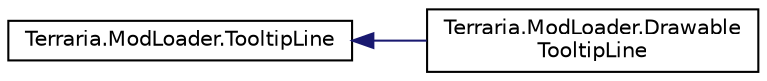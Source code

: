 digraph "Graphical Class Hierarchy"
{
 // LATEX_PDF_SIZE
  edge [fontname="Helvetica",fontsize="10",labelfontname="Helvetica",labelfontsize="10"];
  node [fontname="Helvetica",fontsize="10",shape=record];
  rankdir="LR";
  Node0 [label="Terraria.ModLoader.TooltipLine",height=0.2,width=0.4,color="black", fillcolor="white", style="filled",URL="$class_terraria_1_1_mod_loader_1_1_tooltip_line.html",tooltip="This class serves as a way to store information about a line of tooltip for an item...."];
  Node0 -> Node1 [dir="back",color="midnightblue",fontsize="10",style="solid",fontname="Helvetica"];
  Node1 [label="Terraria.ModLoader.Drawable\lTooltipLine",height=0.2,width=0.4,color="black", fillcolor="white", style="filled",URL="$class_terraria_1_1_mod_loader_1_1_drawable_tooltip_line.html",tooltip="This class serves as a way to store information about a line that will be drawn of tooltip for an ite..."];
}
